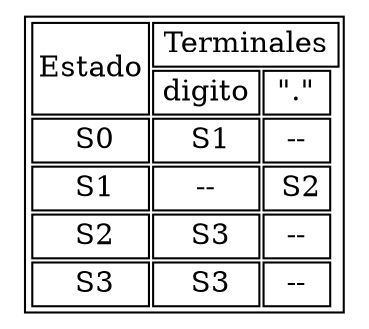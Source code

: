 digraph G{
node [ shape=none]
tbl [label=<
 <TABLE>
  <TR>
<TD colspan = "1" rowspan = "2">Estado</TD>

<TD colspan = " 3" >Terminales</TD>
</TR>
<tr><td>digito</td><td>"."</td></tr><tr><td> S0</td><td> S1</td><td>--</td> </tr><tr><td> S1</td><td>--</td><td> S2</td> </tr><tr><td> S2</td><td> S3</td><td>--</td> </tr><tr><td> S3</td><td> S3</td><td>--</td> </tr>
</TABLE>
>];
}
